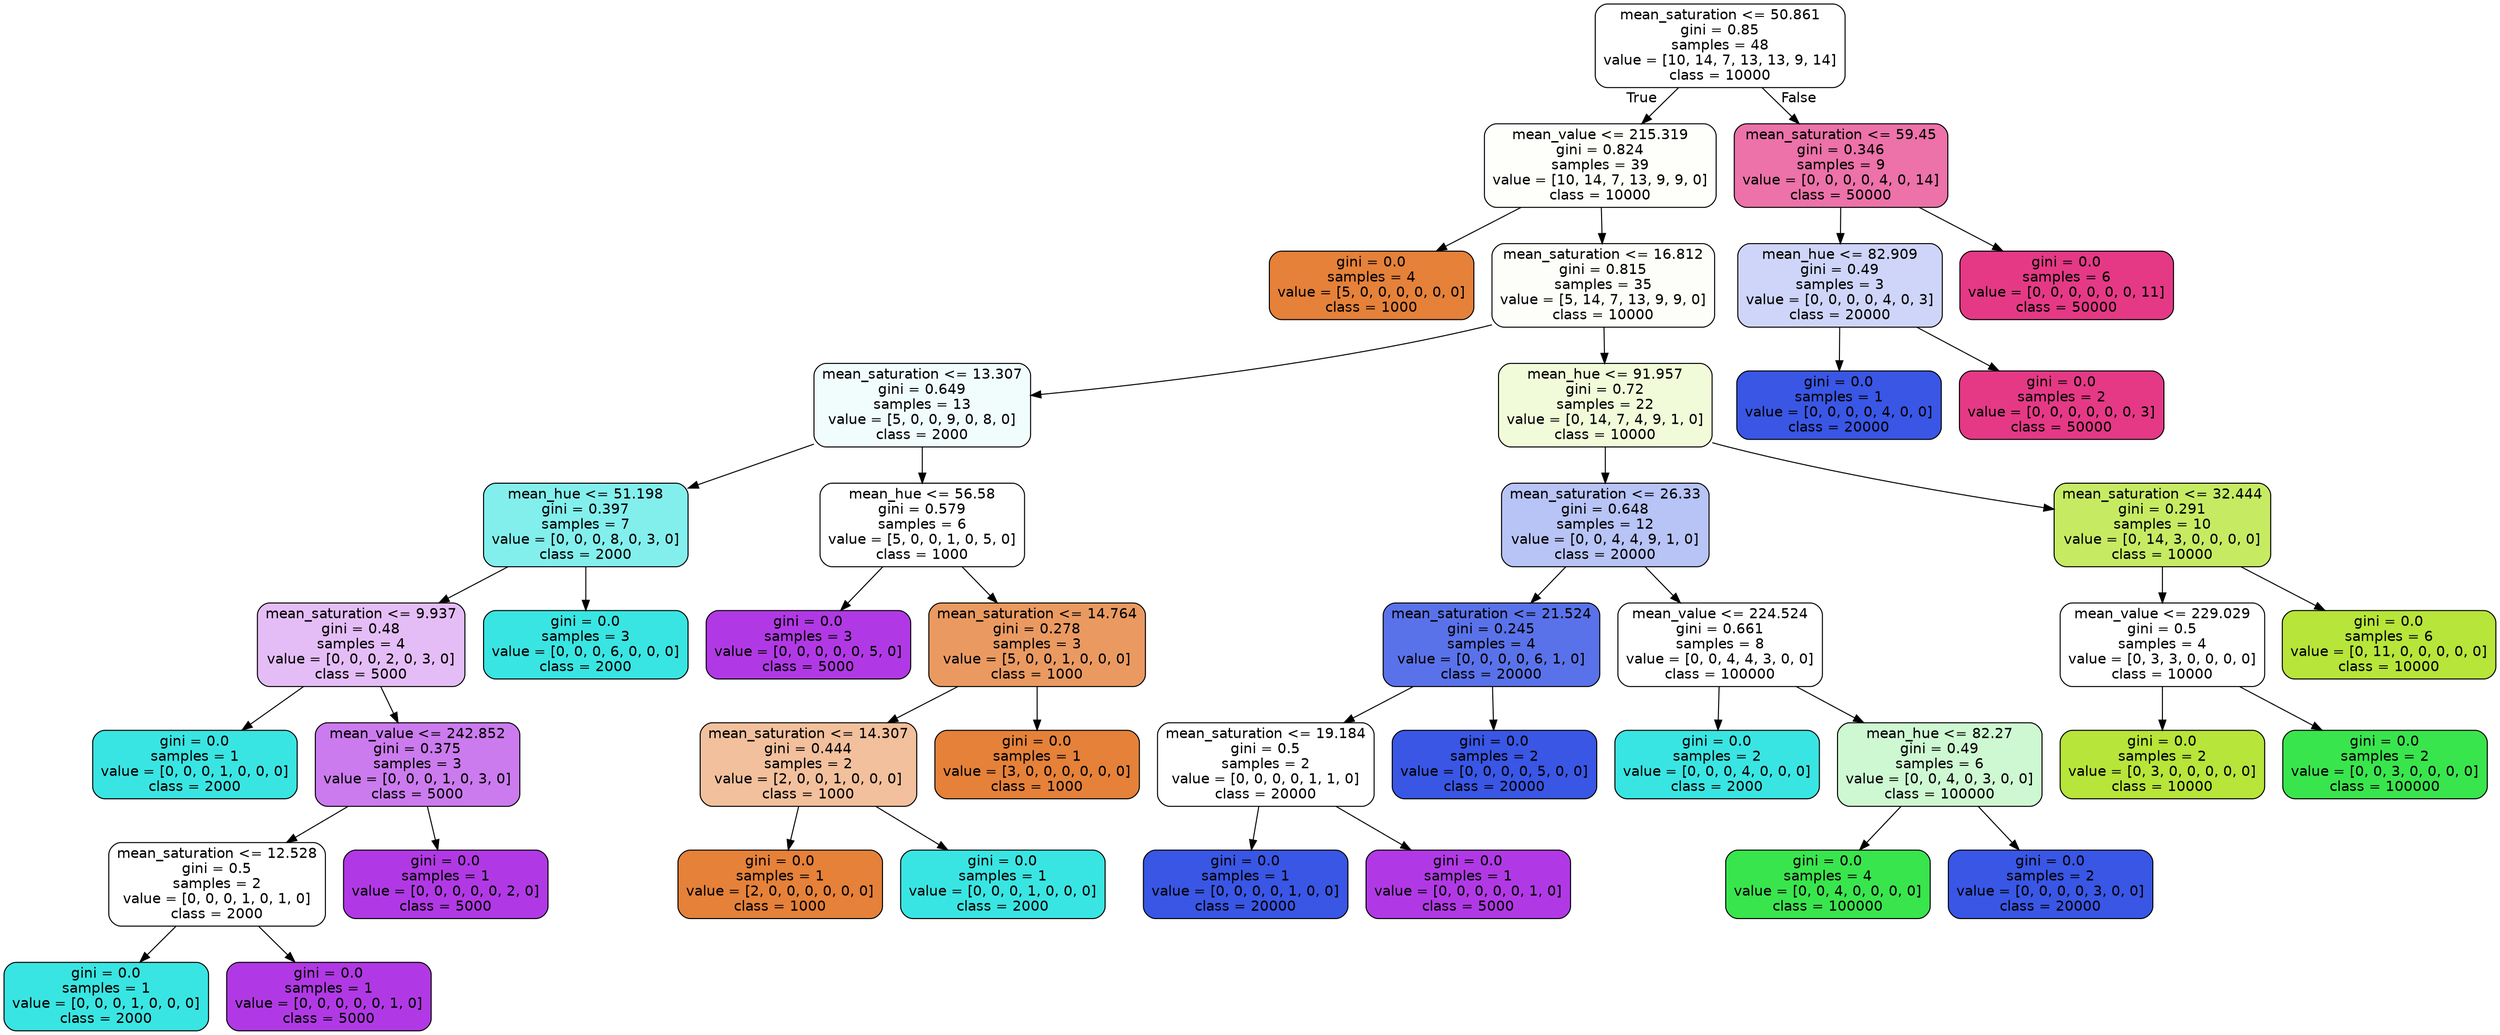 digraph Tree {
node [shape=box, style="filled, rounded", color="black", fontname="helvetica"] ;
edge [fontname="helvetica"] ;
0 [label="mean_saturation <= 50.861\ngini = 0.85\nsamples = 48\nvalue = [10, 14, 7, 13, 13, 9, 14]\nclass = 10000", fillcolor="#ffffff"] ;
1 [label="mean_value <= 215.319\ngini = 0.824\nsamples = 39\nvalue = [10, 14, 7, 13, 9, 9, 0]\nclass = 10000", fillcolor="#fefefb"] ;
0 -> 1 [labeldistance=2.5, labelangle=45, headlabel="True"] ;
2 [label="gini = 0.0\nsamples = 4\nvalue = [5, 0, 0, 0, 0, 0, 0]\nclass = 1000", fillcolor="#e58139"] ;
1 -> 2 ;
3 [label="mean_saturation <= 16.812\ngini = 0.815\nsamples = 35\nvalue = [5, 14, 7, 13, 9, 9, 0]\nclass = 10000", fillcolor="#fdfefa"] ;
1 -> 3 ;
4 [label="mean_saturation <= 13.307\ngini = 0.649\nsamples = 13\nvalue = [5, 0, 0, 9, 0, 8, 0]\nclass = 2000", fillcolor="#f1fdfd"] ;
3 -> 4 ;
5 [label="mean_hue <= 51.198\ngini = 0.397\nsamples = 7\nvalue = [0, 0, 0, 8, 0, 3, 0]\nclass = 2000", fillcolor="#83efed"] ;
4 -> 5 ;
6 [label="mean_saturation <= 9.937\ngini = 0.48\nsamples = 4\nvalue = [0, 0, 0, 2, 0, 3, 0]\nclass = 5000", fillcolor="#e5bdf6"] ;
5 -> 6 ;
7 [label="gini = 0.0\nsamples = 1\nvalue = [0, 0, 0, 1, 0, 0, 0]\nclass = 2000", fillcolor="#39e5e2"] ;
6 -> 7 ;
8 [label="mean_value <= 242.852\ngini = 0.375\nsamples = 3\nvalue = [0, 0, 0, 1, 0, 3, 0]\nclass = 5000", fillcolor="#cb7bee"] ;
6 -> 8 ;
9 [label="mean_saturation <= 12.528\ngini = 0.5\nsamples = 2\nvalue = [0, 0, 0, 1, 0, 1, 0]\nclass = 2000", fillcolor="#ffffff"] ;
8 -> 9 ;
10 [label="gini = 0.0\nsamples = 1\nvalue = [0, 0, 0, 1, 0, 0, 0]\nclass = 2000", fillcolor="#39e5e2"] ;
9 -> 10 ;
11 [label="gini = 0.0\nsamples = 1\nvalue = [0, 0, 0, 0, 0, 1, 0]\nclass = 5000", fillcolor="#b139e5"] ;
9 -> 11 ;
12 [label="gini = 0.0\nsamples = 1\nvalue = [0, 0, 0, 0, 0, 2, 0]\nclass = 5000", fillcolor="#b139e5"] ;
8 -> 12 ;
13 [label="gini = 0.0\nsamples = 3\nvalue = [0, 0, 0, 6, 0, 0, 0]\nclass = 2000", fillcolor="#39e5e2"] ;
5 -> 13 ;
14 [label="mean_hue <= 56.58\ngini = 0.579\nsamples = 6\nvalue = [5, 0, 0, 1, 0, 5, 0]\nclass = 1000", fillcolor="#ffffff"] ;
4 -> 14 ;
15 [label="gini = 0.0\nsamples = 3\nvalue = [0, 0, 0, 0, 0, 5, 0]\nclass = 5000", fillcolor="#b139e5"] ;
14 -> 15 ;
16 [label="mean_saturation <= 14.764\ngini = 0.278\nsamples = 3\nvalue = [5, 0, 0, 1, 0, 0, 0]\nclass = 1000", fillcolor="#ea9a61"] ;
14 -> 16 ;
17 [label="mean_saturation <= 14.307\ngini = 0.444\nsamples = 2\nvalue = [2, 0, 0, 1, 0, 0, 0]\nclass = 1000", fillcolor="#f2c09c"] ;
16 -> 17 ;
18 [label="gini = 0.0\nsamples = 1\nvalue = [2, 0, 0, 0, 0, 0, 0]\nclass = 1000", fillcolor="#e58139"] ;
17 -> 18 ;
19 [label="gini = 0.0\nsamples = 1\nvalue = [0, 0, 0, 1, 0, 0, 0]\nclass = 2000", fillcolor="#39e5e2"] ;
17 -> 19 ;
20 [label="gini = 0.0\nsamples = 1\nvalue = [3, 0, 0, 0, 0, 0, 0]\nclass = 1000", fillcolor="#e58139"] ;
16 -> 20 ;
21 [label="mean_hue <= 91.957\ngini = 0.72\nsamples = 22\nvalue = [0, 14, 7, 4, 9, 1, 0]\nclass = 10000", fillcolor="#f1fad9"] ;
3 -> 21 ;
22 [label="mean_saturation <= 26.33\ngini = 0.648\nsamples = 12\nvalue = [0, 0, 4, 4, 9, 1, 0]\nclass = 20000", fillcolor="#b8c3f6"] ;
21 -> 22 ;
23 [label="mean_saturation <= 21.524\ngini = 0.245\nsamples = 4\nvalue = [0, 0, 0, 0, 6, 1, 0]\nclass = 20000", fillcolor="#5a72e9"] ;
22 -> 23 ;
24 [label="mean_saturation <= 19.184\ngini = 0.5\nsamples = 2\nvalue = [0, 0, 0, 0, 1, 1, 0]\nclass = 20000", fillcolor="#ffffff"] ;
23 -> 24 ;
25 [label="gini = 0.0\nsamples = 1\nvalue = [0, 0, 0, 0, 1, 0, 0]\nclass = 20000", fillcolor="#3956e5"] ;
24 -> 25 ;
26 [label="gini = 0.0\nsamples = 1\nvalue = [0, 0, 0, 0, 0, 1, 0]\nclass = 5000", fillcolor="#b139e5"] ;
24 -> 26 ;
27 [label="gini = 0.0\nsamples = 2\nvalue = [0, 0, 0, 0, 5, 0, 0]\nclass = 20000", fillcolor="#3956e5"] ;
23 -> 27 ;
28 [label="mean_value <= 224.524\ngini = 0.661\nsamples = 8\nvalue = [0, 0, 4, 4, 3, 0, 0]\nclass = 100000", fillcolor="#ffffff"] ;
22 -> 28 ;
29 [label="gini = 0.0\nsamples = 2\nvalue = [0, 0, 0, 4, 0, 0, 0]\nclass = 2000", fillcolor="#39e5e2"] ;
28 -> 29 ;
30 [label="mean_hue <= 82.27\ngini = 0.49\nsamples = 6\nvalue = [0, 0, 4, 0, 3, 0, 0]\nclass = 100000", fillcolor="#cef8d2"] ;
28 -> 30 ;
31 [label="gini = 0.0\nsamples = 4\nvalue = [0, 0, 4, 0, 0, 0, 0]\nclass = 100000", fillcolor="#39e54d"] ;
30 -> 31 ;
32 [label="gini = 0.0\nsamples = 2\nvalue = [0, 0, 0, 0, 3, 0, 0]\nclass = 20000", fillcolor="#3956e5"] ;
30 -> 32 ;
33 [label="mean_saturation <= 32.444\ngini = 0.291\nsamples = 10\nvalue = [0, 14, 3, 0, 0, 0, 0]\nclass = 10000", fillcolor="#c6eb63"] ;
21 -> 33 ;
34 [label="mean_value <= 229.029\ngini = 0.5\nsamples = 4\nvalue = [0, 3, 3, 0, 0, 0, 0]\nclass = 10000", fillcolor="#ffffff"] ;
33 -> 34 ;
35 [label="gini = 0.0\nsamples = 2\nvalue = [0, 3, 0, 0, 0, 0, 0]\nclass = 10000", fillcolor="#b7e539"] ;
34 -> 35 ;
36 [label="gini = 0.0\nsamples = 2\nvalue = [0, 0, 3, 0, 0, 0, 0]\nclass = 100000", fillcolor="#39e54d"] ;
34 -> 36 ;
37 [label="gini = 0.0\nsamples = 6\nvalue = [0, 11, 0, 0, 0, 0, 0]\nclass = 10000", fillcolor="#b7e539"] ;
33 -> 37 ;
38 [label="mean_saturation <= 59.45\ngini = 0.346\nsamples = 9\nvalue = [0, 0, 0, 0, 4, 0, 14]\nclass = 50000", fillcolor="#ec72a9"] ;
0 -> 38 [labeldistance=2.5, labelangle=-45, headlabel="False"] ;
39 [label="mean_hue <= 82.909\ngini = 0.49\nsamples = 3\nvalue = [0, 0, 0, 0, 4, 0, 3]\nclass = 20000", fillcolor="#ced5f8"] ;
38 -> 39 ;
40 [label="gini = 0.0\nsamples = 1\nvalue = [0, 0, 0, 0, 4, 0, 0]\nclass = 20000", fillcolor="#3956e5"] ;
39 -> 40 ;
41 [label="gini = 0.0\nsamples = 2\nvalue = [0, 0, 0, 0, 0, 0, 3]\nclass = 50000", fillcolor="#e53986"] ;
39 -> 41 ;
42 [label="gini = 0.0\nsamples = 6\nvalue = [0, 0, 0, 0, 0, 0, 11]\nclass = 50000", fillcolor="#e53986"] ;
38 -> 42 ;
}